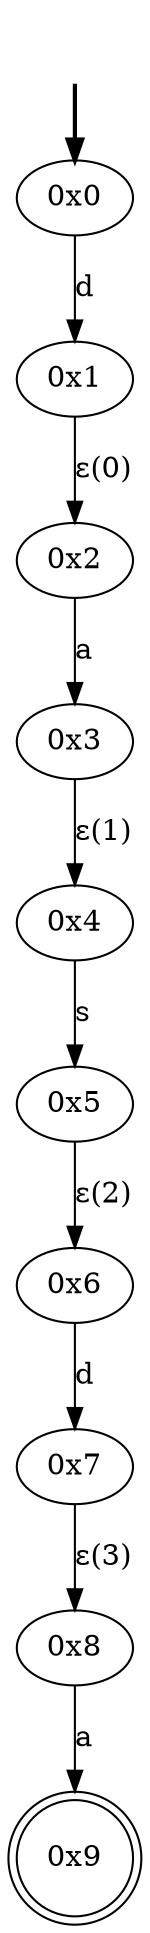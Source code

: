 digraph {
	fake [style=invisible]
	"0x0" [root=true]
	"0x1"
	"0x2"
	"0x3"
	"0x4"
	"0x5"
	"0x6"
	"0x7"
	"0x8"
	"0x9" [shape=doublecircle]
	fake -> "0x0" [style=bold]
	"0x0" -> "0x1" [label=d]
	"0x2" -> "0x3" [label=a]
	"0x1" -> "0x2" [label="ε(0)"]
	"0x4" -> "0x5" [label=s]
	"0x3" -> "0x4" [label="ε(1)"]
	"0x6" -> "0x7" [label=d]
	"0x5" -> "0x6" [label="ε(2)"]
	"0x8" -> "0x9" [label=a]
	"0x7" -> "0x8" [label="ε(3)"]
}
